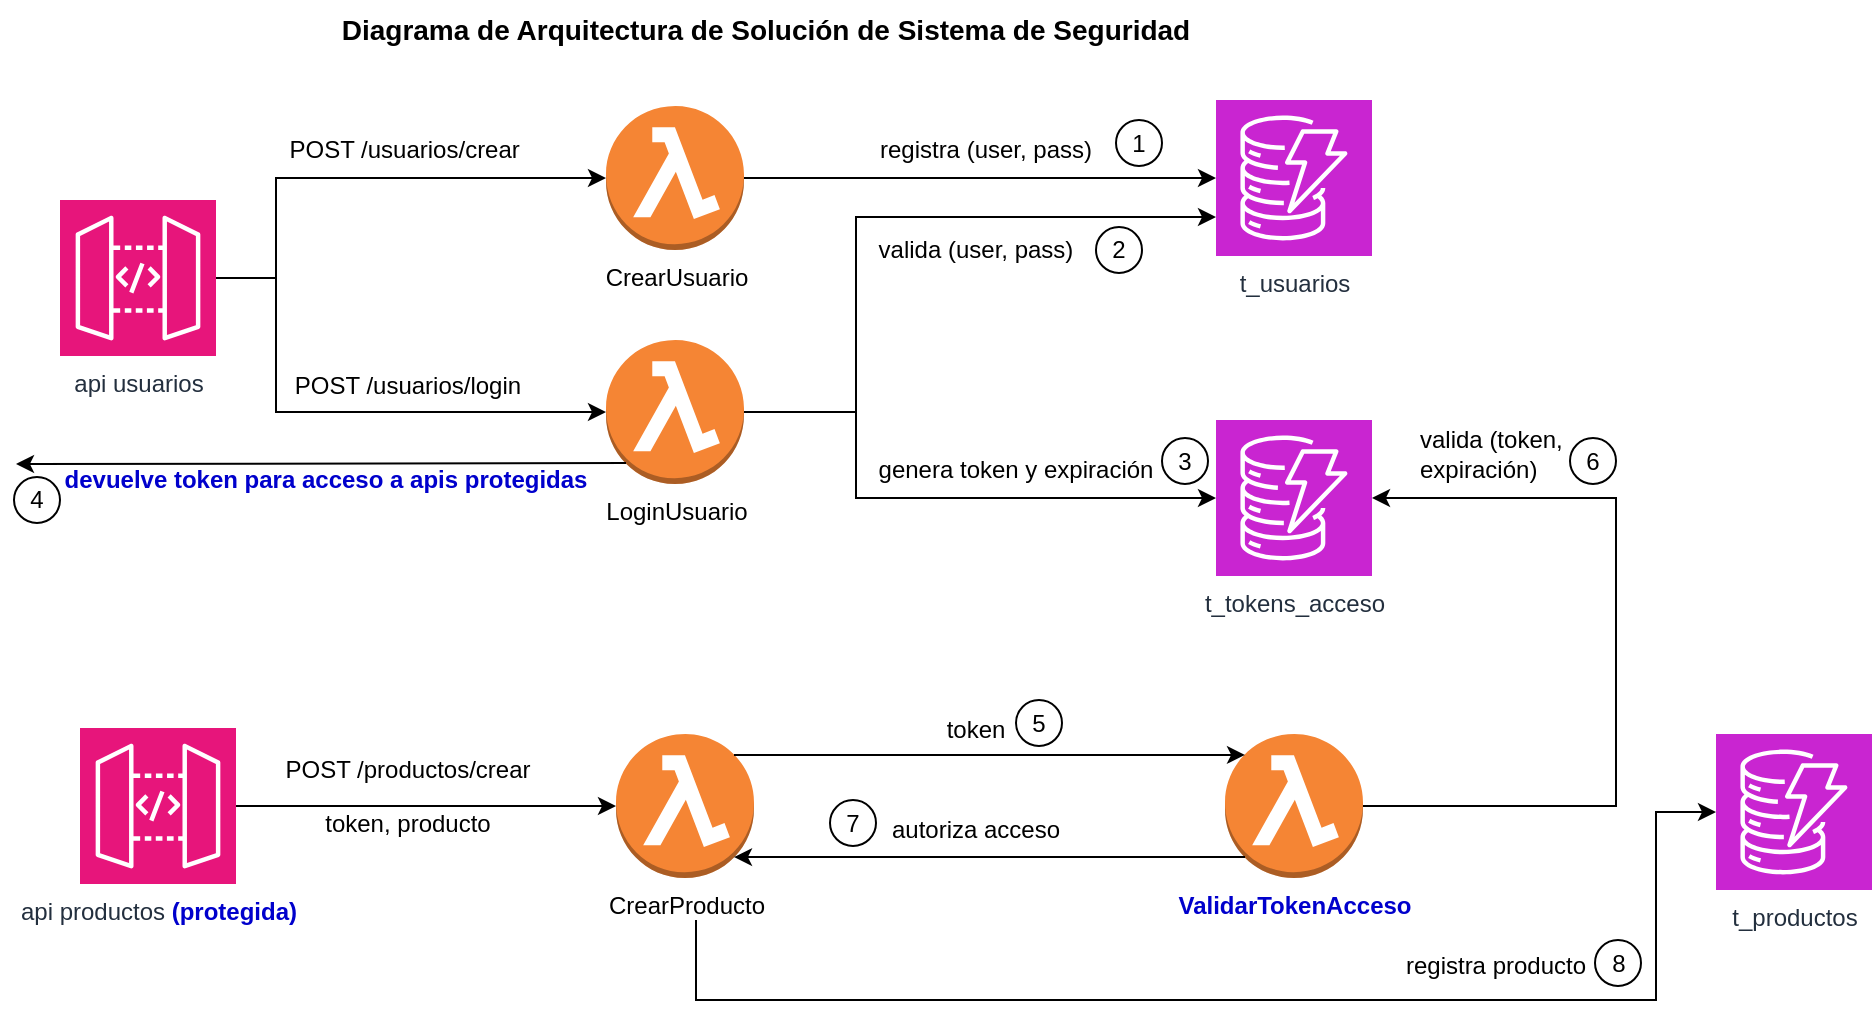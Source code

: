 <mxfile version="24.5.2" type="device">
  <diagram name="Página-1" id="CvsZv_Ztu27qMy_9G_Mw">
    <mxGraphModel dx="1290" dy="589" grid="1" gridSize="10" guides="1" tooltips="1" connect="1" arrows="1" fold="1" page="1" pageScale="1" pageWidth="827" pageHeight="1169" math="0" shadow="0">
      <root>
        <mxCell id="0" />
        <mxCell id="1" parent="0" />
        <mxCell id="aubl9fLA4f7FaGW1a_eC-1" value="&lt;b&gt;&lt;font style=&quot;font-size: 14px;&quot;&gt;Diagrama de Arquitectura de Solución de Sistema de Seguridad&lt;/font&gt;&lt;/b&gt;" style="text;html=1;align=center;verticalAlign=middle;whiteSpace=wrap;rounded=0;" vertex="1" parent="1">
          <mxGeometry x="190" width="470" height="30" as="geometry" />
        </mxCell>
        <mxCell id="aubl9fLA4f7FaGW1a_eC-6" value="t_usuarios" style="sketch=0;points=[[0,0,0],[0.25,0,0],[0.5,0,0],[0.75,0,0],[1,0,0],[0,1,0],[0.25,1,0],[0.5,1,0],[0.75,1,0],[1,1,0],[0,0.25,0],[0,0.5,0],[0,0.75,0],[1,0.25,0],[1,0.5,0],[1,0.75,0]];outlineConnect=0;fontColor=#232F3E;fillColor=#C925D1;strokeColor=#ffffff;dashed=0;verticalLabelPosition=bottom;verticalAlign=top;align=center;html=1;fontSize=12;fontStyle=0;aspect=fixed;shape=mxgraph.aws4.resourceIcon;resIcon=mxgraph.aws4.dynamodb;" vertex="1" parent="1">
          <mxGeometry x="650" y="50" width="78" height="78" as="geometry" />
        </mxCell>
        <mxCell id="aubl9fLA4f7FaGW1a_eC-7" value="t_tokens_acceso" style="sketch=0;points=[[0,0,0],[0.25,0,0],[0.5,0,0],[0.75,0,0],[1,0,0],[0,1,0],[0.25,1,0],[0.5,1,0],[0.75,1,0],[1,1,0],[0,0.25,0],[0,0.5,0],[0,0.75,0],[1,0.25,0],[1,0.5,0],[1,0.75,0]];outlineConnect=0;fontColor=#232F3E;fillColor=#C925D1;strokeColor=#ffffff;dashed=0;verticalLabelPosition=bottom;verticalAlign=top;align=center;html=1;fontSize=12;fontStyle=0;aspect=fixed;shape=mxgraph.aws4.resourceIcon;resIcon=mxgraph.aws4.dynamodb;" vertex="1" parent="1">
          <mxGeometry x="650" y="210" width="78" height="78" as="geometry" />
        </mxCell>
        <mxCell id="aubl9fLA4f7FaGW1a_eC-8" value="CrearUsuario" style="outlineConnect=0;dashed=0;verticalLabelPosition=bottom;verticalAlign=top;align=center;html=1;shape=mxgraph.aws3.lambda_function;fillColor=#F58534;gradientColor=none;" vertex="1" parent="1">
          <mxGeometry x="345" y="53" width="69" height="72" as="geometry" />
        </mxCell>
        <mxCell id="aubl9fLA4f7FaGW1a_eC-13" style="edgeStyle=orthogonalEdgeStyle;rounded=0;orthogonalLoop=1;jettySize=auto;html=1;" edge="1" parent="1" source="aubl9fLA4f7FaGW1a_eC-9" target="aubl9fLA4f7FaGW1a_eC-7">
          <mxGeometry relative="1" as="geometry">
            <Array as="points">
              <mxPoint x="470" y="206" />
              <mxPoint x="470" y="249" />
            </Array>
          </mxGeometry>
        </mxCell>
        <mxCell id="aubl9fLA4f7FaGW1a_eC-9" value="LoginUsuario" style="outlineConnect=0;dashed=0;verticalLabelPosition=bottom;verticalAlign=top;align=center;html=1;shape=mxgraph.aws3.lambda_function;fillColor=#F58534;gradientColor=none;" vertex="1" parent="1">
          <mxGeometry x="345" y="170" width="69" height="72" as="geometry" />
        </mxCell>
        <mxCell id="aubl9fLA4f7FaGW1a_eC-10" value="&lt;b&gt;&lt;font color=&quot;#0000cc&quot;&gt;ValidarTokenAcceso&lt;/font&gt;&lt;/b&gt;" style="outlineConnect=0;dashed=0;verticalLabelPosition=bottom;verticalAlign=top;align=center;html=1;shape=mxgraph.aws3.lambda_function;fillColor=#F58534;gradientColor=none;" vertex="1" parent="1">
          <mxGeometry x="654.5" y="367" width="69" height="72" as="geometry" />
        </mxCell>
        <mxCell id="aubl9fLA4f7FaGW1a_eC-11" style="edgeStyle=orthogonalEdgeStyle;rounded=0;orthogonalLoop=1;jettySize=auto;html=1;entryX=0;entryY=0.5;entryDx=0;entryDy=0;entryPerimeter=0;" edge="1" parent="1" source="aubl9fLA4f7FaGW1a_eC-8" target="aubl9fLA4f7FaGW1a_eC-6">
          <mxGeometry relative="1" as="geometry" />
        </mxCell>
        <mxCell id="aubl9fLA4f7FaGW1a_eC-12" style="edgeStyle=orthogonalEdgeStyle;rounded=0;orthogonalLoop=1;jettySize=auto;html=1;entryX=0;entryY=0.75;entryDx=0;entryDy=0;entryPerimeter=0;" edge="1" parent="1" source="aubl9fLA4f7FaGW1a_eC-9" target="aubl9fLA4f7FaGW1a_eC-6">
          <mxGeometry relative="1" as="geometry">
            <Array as="points">
              <mxPoint x="470" y="206" />
              <mxPoint x="470" y="109" />
            </Array>
          </mxGeometry>
        </mxCell>
        <mxCell id="aubl9fLA4f7FaGW1a_eC-14" value="genera token y expiración" style="text;html=1;align=center;verticalAlign=middle;whiteSpace=wrap;rounded=0;" vertex="1" parent="1">
          <mxGeometry x="470" y="220" width="160" height="30" as="geometry" />
        </mxCell>
        <mxCell id="aubl9fLA4f7FaGW1a_eC-15" value="valida (user, pass)" style="text;html=1;align=center;verticalAlign=middle;whiteSpace=wrap;rounded=0;" vertex="1" parent="1">
          <mxGeometry x="480" y="110" width="100" height="30" as="geometry" />
        </mxCell>
        <mxCell id="aubl9fLA4f7FaGW1a_eC-16" value="registra (user, pass)" style="text;html=1;align=center;verticalAlign=middle;whiteSpace=wrap;rounded=0;" vertex="1" parent="1">
          <mxGeometry x="480" y="60" width="110" height="30" as="geometry" />
        </mxCell>
        <mxCell id="aubl9fLA4f7FaGW1a_eC-18" value="valida (token,&amp;nbsp;&lt;div&gt;expiración)&lt;/div&gt;" style="text;html=1;align=left;verticalAlign=middle;whiteSpace=wrap;rounded=0;" vertex="1" parent="1">
          <mxGeometry x="750" y="212" width="95.5" height="30" as="geometry" />
        </mxCell>
        <mxCell id="aubl9fLA4f7FaGW1a_eC-19" value="api usuarios" style="sketch=0;points=[[0,0,0],[0.25,0,0],[0.5,0,0],[0.75,0,0],[1,0,0],[0,1,0],[0.25,1,0],[0.5,1,0],[0.75,1,0],[1,1,0],[0,0.25,0],[0,0.5,0],[0,0.75,0],[1,0.25,0],[1,0.5,0],[1,0.75,0]];outlineConnect=0;fontColor=#232F3E;fillColor=#E7157B;strokeColor=#ffffff;dashed=0;verticalLabelPosition=bottom;verticalAlign=top;align=center;html=1;fontSize=12;fontStyle=0;aspect=fixed;shape=mxgraph.aws4.resourceIcon;resIcon=mxgraph.aws4.api_gateway;" vertex="1" parent="1">
          <mxGeometry x="72" y="100" width="78" height="78" as="geometry" />
        </mxCell>
        <mxCell id="aubl9fLA4f7FaGW1a_eC-20" style="edgeStyle=orthogonalEdgeStyle;rounded=0;orthogonalLoop=1;jettySize=auto;html=1;entryX=0;entryY=0.5;entryDx=0;entryDy=0;entryPerimeter=0;" edge="1" parent="1" source="aubl9fLA4f7FaGW1a_eC-19" target="aubl9fLA4f7FaGW1a_eC-8">
          <mxGeometry relative="1" as="geometry">
            <Array as="points">
              <mxPoint x="180" y="139" />
              <mxPoint x="180" y="89" />
            </Array>
          </mxGeometry>
        </mxCell>
        <mxCell id="aubl9fLA4f7FaGW1a_eC-21" style="edgeStyle=orthogonalEdgeStyle;rounded=0;orthogonalLoop=1;jettySize=auto;html=1;entryX=0;entryY=0.5;entryDx=0;entryDy=0;entryPerimeter=0;" edge="1" parent="1" source="aubl9fLA4f7FaGW1a_eC-19" target="aubl9fLA4f7FaGW1a_eC-9">
          <mxGeometry relative="1" as="geometry">
            <Array as="points">
              <mxPoint x="180" y="139" />
              <mxPoint x="180" y="206" />
            </Array>
          </mxGeometry>
        </mxCell>
        <mxCell id="aubl9fLA4f7FaGW1a_eC-22" value="POST /usuarios/crear&amp;nbsp;" style="text;html=1;align=center;verticalAlign=middle;whiteSpace=wrap;rounded=0;" vertex="1" parent="1">
          <mxGeometry x="170" y="60" width="152" height="30" as="geometry" />
        </mxCell>
        <mxCell id="aubl9fLA4f7FaGW1a_eC-23" value="POST /usuarios/login" style="text;html=1;align=center;verticalAlign=middle;whiteSpace=wrap;rounded=0;" vertex="1" parent="1">
          <mxGeometry x="170" y="178" width="152" height="30" as="geometry" />
        </mxCell>
        <mxCell id="aubl9fLA4f7FaGW1a_eC-27" style="edgeStyle=orthogonalEdgeStyle;rounded=0;orthogonalLoop=1;jettySize=auto;html=1;" edge="1" parent="1" source="aubl9fLA4f7FaGW1a_eC-24" target="aubl9fLA4f7FaGW1a_eC-25">
          <mxGeometry relative="1" as="geometry" />
        </mxCell>
        <mxCell id="aubl9fLA4f7FaGW1a_eC-24" value="api productos &lt;b&gt;&lt;font color=&quot;#0000cc&quot;&gt;(protegida)&lt;/font&gt;&lt;/b&gt;" style="sketch=0;points=[[0,0,0],[0.25,0,0],[0.5,0,0],[0.75,0,0],[1,0,0],[0,1,0],[0.25,1,0],[0.5,1,0],[0.75,1,0],[1,1,0],[0,0.25,0],[0,0.5,0],[0,0.75,0],[1,0.25,0],[1,0.5,0],[1,0.75,0]];outlineConnect=0;fontColor=#232F3E;fillColor=#E7157B;strokeColor=#ffffff;dashed=0;verticalLabelPosition=bottom;verticalAlign=top;align=center;html=1;fontSize=12;fontStyle=0;aspect=fixed;shape=mxgraph.aws4.resourceIcon;resIcon=mxgraph.aws4.api_gateway;" vertex="1" parent="1">
          <mxGeometry x="82" y="364" width="78" height="78" as="geometry" />
        </mxCell>
        <mxCell id="aubl9fLA4f7FaGW1a_eC-25" value="CrearProducto" style="outlineConnect=0;dashed=0;verticalLabelPosition=bottom;verticalAlign=top;align=center;html=1;shape=mxgraph.aws3.lambda_function;fillColor=#F58534;gradientColor=none;" vertex="1" parent="1">
          <mxGeometry x="350" y="367" width="69" height="72" as="geometry" />
        </mxCell>
        <mxCell id="aubl9fLA4f7FaGW1a_eC-26" style="edgeStyle=orthogonalEdgeStyle;rounded=0;orthogonalLoop=1;jettySize=auto;html=1;entryX=1;entryY=0.5;entryDx=0;entryDy=0;entryPerimeter=0;exitX=1;exitY=0.5;exitDx=0;exitDy=0;exitPerimeter=0;" edge="1" parent="1" source="aubl9fLA4f7FaGW1a_eC-10" target="aubl9fLA4f7FaGW1a_eC-7">
          <mxGeometry relative="1" as="geometry">
            <Array as="points">
              <mxPoint x="850" y="403" />
              <mxPoint x="850" y="249" />
            </Array>
          </mxGeometry>
        </mxCell>
        <mxCell id="aubl9fLA4f7FaGW1a_eC-29" value="POST /productos/crear" style="text;html=1;align=center;verticalAlign=middle;whiteSpace=wrap;rounded=0;" vertex="1" parent="1">
          <mxGeometry x="170" y="370" width="152" height="30" as="geometry" />
        </mxCell>
        <mxCell id="aubl9fLA4f7FaGW1a_eC-32" value="" style="endArrow=classic;html=1;rounded=0;exitX=0.145;exitY=0.855;exitDx=0;exitDy=0;exitPerimeter=0;" edge="1" parent="1" source="aubl9fLA4f7FaGW1a_eC-9">
          <mxGeometry width="50" height="50" relative="1" as="geometry">
            <mxPoint x="130" y="310" as="sourcePoint" />
            <mxPoint x="50" y="232" as="targetPoint" />
          </mxGeometry>
        </mxCell>
        <mxCell id="aubl9fLA4f7FaGW1a_eC-33" value="&lt;b&gt;&lt;font color=&quot;#0000cc&quot;&gt;devuelve token para acceso a apis protegidas&lt;/font&gt;&lt;/b&gt;" style="text;html=1;align=center;verticalAlign=middle;whiteSpace=wrap;rounded=0;" vertex="1" parent="1">
          <mxGeometry x="65" y="230" width="280" height="20" as="geometry" />
        </mxCell>
        <mxCell id="aubl9fLA4f7FaGW1a_eC-34" value="1" style="ellipse;whiteSpace=wrap;html=1;aspect=fixed;" vertex="1" parent="1">
          <mxGeometry x="600" y="60" width="23" height="23" as="geometry" />
        </mxCell>
        <mxCell id="aubl9fLA4f7FaGW1a_eC-35" value="2" style="ellipse;whiteSpace=wrap;html=1;aspect=fixed;" vertex="1" parent="1">
          <mxGeometry x="590" y="113.5" width="23" height="23" as="geometry" />
        </mxCell>
        <mxCell id="aubl9fLA4f7FaGW1a_eC-36" value="3" style="ellipse;whiteSpace=wrap;html=1;aspect=fixed;" vertex="1" parent="1">
          <mxGeometry x="623" y="219" width="23" height="23" as="geometry" />
        </mxCell>
        <mxCell id="aubl9fLA4f7FaGW1a_eC-37" value="4" style="ellipse;whiteSpace=wrap;html=1;aspect=fixed;" vertex="1" parent="1">
          <mxGeometry x="49" y="238.5" width="23" height="23" as="geometry" />
        </mxCell>
        <mxCell id="aubl9fLA4f7FaGW1a_eC-38" value="5" style="ellipse;whiteSpace=wrap;html=1;aspect=fixed;" vertex="1" parent="1">
          <mxGeometry x="550" y="350" width="23" height="23" as="geometry" />
        </mxCell>
        <mxCell id="aubl9fLA4f7FaGW1a_eC-39" value="" style="endArrow=classic;html=1;rounded=0;exitX=0.145;exitY=0.855;exitDx=0;exitDy=0;exitPerimeter=0;entryX=0.855;entryY=0.855;entryDx=0;entryDy=0;entryPerimeter=0;" edge="1" parent="1" source="aubl9fLA4f7FaGW1a_eC-10" target="aubl9fLA4f7FaGW1a_eC-25">
          <mxGeometry width="50" height="50" relative="1" as="geometry">
            <mxPoint x="520" y="370" as="sourcePoint" />
            <mxPoint x="570" y="320" as="targetPoint" />
          </mxGeometry>
        </mxCell>
        <mxCell id="aubl9fLA4f7FaGW1a_eC-40" value="" style="endArrow=classic;html=1;rounded=0;entryX=0.145;entryY=0.145;entryDx=0;entryDy=0;entryPerimeter=0;exitX=0.855;exitY=0.145;exitDx=0;exitDy=0;exitPerimeter=0;" edge="1" parent="1" source="aubl9fLA4f7FaGW1a_eC-25" target="aubl9fLA4f7FaGW1a_eC-10">
          <mxGeometry width="50" height="50" relative="1" as="geometry">
            <mxPoint x="410" y="380" as="sourcePoint" />
            <mxPoint x="460" y="330" as="targetPoint" />
          </mxGeometry>
        </mxCell>
        <mxCell id="aubl9fLA4f7FaGW1a_eC-41" value="token" style="text;html=1;align=center;verticalAlign=middle;whiteSpace=wrap;rounded=0;" vertex="1" parent="1">
          <mxGeometry x="454" y="350" width="152" height="30" as="geometry" />
        </mxCell>
        <mxCell id="aubl9fLA4f7FaGW1a_eC-42" value="autoriza acceso" style="text;html=1;align=center;verticalAlign=middle;whiteSpace=wrap;rounded=0;" vertex="1" parent="1">
          <mxGeometry x="454" y="400" width="152" height="30" as="geometry" />
        </mxCell>
        <mxCell id="aubl9fLA4f7FaGW1a_eC-45" value="6" style="ellipse;whiteSpace=wrap;html=1;aspect=fixed;" vertex="1" parent="1">
          <mxGeometry x="827" y="219" width="23" height="23" as="geometry" />
        </mxCell>
        <mxCell id="aubl9fLA4f7FaGW1a_eC-46" value="7" style="ellipse;whiteSpace=wrap;html=1;aspect=fixed;" vertex="1" parent="1">
          <mxGeometry x="457" y="400" width="23" height="23" as="geometry" />
        </mxCell>
        <mxCell id="aubl9fLA4f7FaGW1a_eC-47" value="token, producto" style="text;html=1;align=center;verticalAlign=middle;whiteSpace=wrap;rounded=0;" vertex="1" parent="1">
          <mxGeometry x="170" y="396.5" width="152" height="30" as="geometry" />
        </mxCell>
        <mxCell id="aubl9fLA4f7FaGW1a_eC-48" value="t_productos" style="sketch=0;points=[[0,0,0],[0.25,0,0],[0.5,0,0],[0.75,0,0],[1,0,0],[0,1,0],[0.25,1,0],[0.5,1,0],[0.75,1,0],[1,1,0],[0,0.25,0],[0,0.5,0],[0,0.75,0],[1,0.25,0],[1,0.5,0],[1,0.75,0]];outlineConnect=0;fontColor=#232F3E;fillColor=#C925D1;strokeColor=#ffffff;dashed=0;verticalLabelPosition=bottom;verticalAlign=top;align=center;html=1;fontSize=12;fontStyle=0;aspect=fixed;shape=mxgraph.aws4.resourceIcon;resIcon=mxgraph.aws4.dynamodb;" vertex="1" parent="1">
          <mxGeometry x="900" y="367" width="78" height="78" as="geometry" />
        </mxCell>
        <mxCell id="aubl9fLA4f7FaGW1a_eC-50" value="" style="endArrow=classic;html=1;rounded=0;entryX=0;entryY=0.5;entryDx=0;entryDy=0;entryPerimeter=0;" edge="1" parent="1" target="aubl9fLA4f7FaGW1a_eC-48">
          <mxGeometry width="50" height="50" relative="1" as="geometry">
            <mxPoint x="390" y="460" as="sourcePoint" />
            <mxPoint x="580" y="500" as="targetPoint" />
            <Array as="points">
              <mxPoint x="390" y="500" />
              <mxPoint x="630" y="500" />
              <mxPoint x="870" y="500" />
              <mxPoint x="870" y="406" />
            </Array>
          </mxGeometry>
        </mxCell>
        <mxCell id="aubl9fLA4f7FaGW1a_eC-51" value="8" style="ellipse;whiteSpace=wrap;html=1;aspect=fixed;" vertex="1" parent="1">
          <mxGeometry x="839.5" y="470" width="23" height="23" as="geometry" />
        </mxCell>
        <mxCell id="aubl9fLA4f7FaGW1a_eC-52" value="registra producto" style="text;html=1;align=center;verticalAlign=middle;whiteSpace=wrap;rounded=0;" vertex="1" parent="1">
          <mxGeometry x="730" y="473" width="120" height="20" as="geometry" />
        </mxCell>
      </root>
    </mxGraphModel>
  </diagram>
</mxfile>
